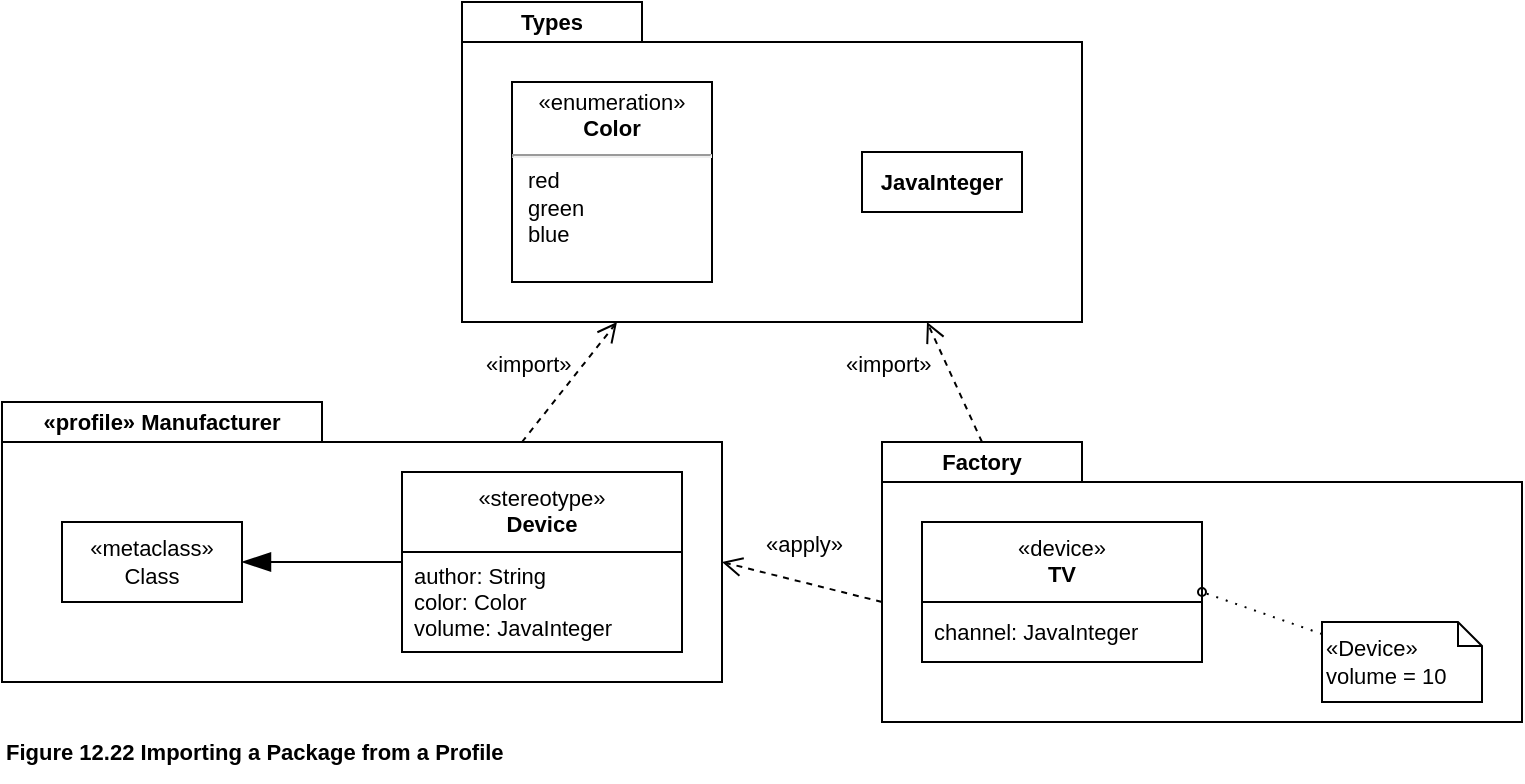 <mxfile version="21.6.5" type="device">
  <diagram name="Page-1" id="TcjQnERcQWv9h03Iimbc">
    <mxGraphModel dx="880" dy="545" grid="1" gridSize="10" guides="1" tooltips="1" connect="1" arrows="1" fold="1" page="1" pageScale="1" pageWidth="1169" pageHeight="827" math="0" shadow="0">
      <root>
        <mxCell id="0" />
        <mxCell id="1" parent="0" />
        <mxCell id="SAPRyXW1DCSVI-HbmaNv-7" value="Factory" style="shape=folder;fontStyle=1;tabWidth=100;tabHeight=20;tabPosition=left;html=1;boundedLbl=1;labelInHeader=1;container=1;collapsible=0;recursiveResize=0;whiteSpace=wrap;fontFamily=Helvetica;fontSize=11;fontColor=default;" vertex="1" parent="1">
          <mxGeometry x="440" y="220" width="320" height="140" as="geometry" />
        </mxCell>
        <mxCell id="SAPRyXW1DCSVI-HbmaNv-12" value="«device»&lt;br&gt;&lt;b&gt;TV&lt;/b&gt;" style="swimlane;fontStyle=0;align=center;verticalAlign=top;childLayout=stackLayout;horizontal=1;startSize=40;horizontalStack=0;resizeParent=1;resizeParentMax=0;resizeLast=0;collapsible=0;marginBottom=0;html=1;whiteSpace=wrap;fontFamily=Helvetica;fontSize=11;fontColor=default;" vertex="1" parent="SAPRyXW1DCSVI-HbmaNv-7">
          <mxGeometry x="20" y="40" width="140" height="70" as="geometry" />
        </mxCell>
        <mxCell id="SAPRyXW1DCSVI-HbmaNv-13" value="channel: JavaInteger" style="text;html=1;strokeColor=none;fillColor=none;align=left;verticalAlign=middle;spacingLeft=4;spacingRight=4;overflow=hidden;rotatable=0;points=[[0,0.5],[1,0.5]];portConstraint=eastwest;whiteSpace=wrap;fontSize=11;fontFamily=Helvetica;fontColor=default;" vertex="1" parent="SAPRyXW1DCSVI-HbmaNv-12">
          <mxGeometry y="40" width="140" height="30" as="geometry" />
        </mxCell>
        <mxCell id="SAPRyXW1DCSVI-HbmaNv-17" style="edgeStyle=none;shape=connector;rounded=0;orthogonalLoop=1;jettySize=auto;html=1;entryX=1;entryY=0.5;entryDx=0;entryDy=0;labelBackgroundColor=none;strokeColor=default;fontFamily=Helvetica;fontSize=11;fontColor=default;startArrow=none;startFill=0;endArrow=oval;endFill=0;endSize=4;dashed=1;dashPattern=1 4;" edge="1" parent="SAPRyXW1DCSVI-HbmaNv-7" source="SAPRyXW1DCSVI-HbmaNv-16" target="SAPRyXW1DCSVI-HbmaNv-12">
          <mxGeometry relative="1" as="geometry" />
        </mxCell>
        <mxCell id="SAPRyXW1DCSVI-HbmaNv-16" value="«Device»&lt;br&gt;volume = 10" style="shape=note2;boundedLbl=1;whiteSpace=wrap;html=1;size=12;verticalAlign=middle;align=left;fontFamily=Helvetica;fontSize=11;fontColor=default;" vertex="1" parent="SAPRyXW1DCSVI-HbmaNv-7">
          <mxGeometry x="220" y="90" width="80" height="40" as="geometry" />
        </mxCell>
        <mxCell id="SAPRyXW1DCSVI-HbmaNv-3" value="Types" style="shape=folder;fontStyle=1;tabWidth=90;tabHeight=20;tabPosition=left;html=1;boundedLbl=1;labelInHeader=1;container=1;collapsible=0;recursiveResize=0;whiteSpace=wrap;fontFamily=Helvetica;fontSize=11;fontColor=default;" vertex="1" parent="1">
          <mxGeometry x="230" width="310" height="160" as="geometry" />
        </mxCell>
        <mxCell id="SAPRyXW1DCSVI-HbmaNv-4" value="&lt;b&gt;JavaInteger&lt;/b&gt;" style="html=1;whiteSpace=wrap;fontFamily=Helvetica;fontSize=11;fontColor=default;" vertex="1" parent="SAPRyXW1DCSVI-HbmaNv-3">
          <mxGeometry width="80" height="30" relative="1" as="geometry">
            <mxPoint x="200" y="75" as="offset" />
          </mxGeometry>
        </mxCell>
        <mxCell id="SAPRyXW1DCSVI-HbmaNv-23" value="&lt;p style=&quot;margin:0px;margin-top:4px;text-align:center;&quot;&gt;«enumeration»&lt;br&gt;&lt;b&gt;Color&lt;/b&gt;&lt;/p&gt;&lt;hr&gt;&lt;p style=&quot;margin:0px;margin-left:8px;text-align:left;&quot;&gt;red&lt;br&gt;green&lt;/p&gt;&lt;p style=&quot;margin:0px;margin-left:8px;text-align:left;&quot;&gt;blue&lt;/p&gt;" style="shape=rect;html=1;overflow=fill;whiteSpace=wrap;fontFamily=Helvetica;fontSize=11;fontColor=default;" vertex="1" parent="SAPRyXW1DCSVI-HbmaNv-3">
          <mxGeometry x="25" y="40" width="100" height="100" as="geometry" />
        </mxCell>
        <mxCell id="SAPRyXW1DCSVI-HbmaNv-5" value="«profile» Manufacturer" style="shape=folder;fontStyle=1;tabWidth=160;tabHeight=20;tabPosition=left;html=1;boundedLbl=1;labelInHeader=1;container=1;collapsible=0;recursiveResize=0;whiteSpace=wrap;fontFamily=Helvetica;fontSize=11;fontColor=default;" vertex="1" parent="1">
          <mxGeometry y="200" width="360" height="140" as="geometry" />
        </mxCell>
        <mxCell id="SAPRyXW1DCSVI-HbmaNv-6" value="«metaclass»&lt;br&gt;Class" style="html=1;whiteSpace=wrap;fontFamily=Helvetica;fontSize=11;fontColor=default;" vertex="1" parent="SAPRyXW1DCSVI-HbmaNv-5">
          <mxGeometry width="90" height="40" relative="1" as="geometry">
            <mxPoint x="30" y="60" as="offset" />
          </mxGeometry>
        </mxCell>
        <mxCell id="SAPRyXW1DCSVI-HbmaNv-11" style="edgeStyle=none;shape=connector;rounded=0;orthogonalLoop=1;jettySize=auto;html=1;labelBackgroundColor=none;strokeColor=default;fontFamily=Helvetica;fontSize=11;fontColor=default;startArrow=none;startFill=0;endArrow=blockThin;endFill=1;endSize=12;exitX=0;exitY=0.5;exitDx=0;exitDy=0;" edge="1" parent="SAPRyXW1DCSVI-HbmaNv-5" source="SAPRyXW1DCSVI-HbmaNv-9" target="SAPRyXW1DCSVI-HbmaNv-6">
          <mxGeometry relative="1" as="geometry">
            <mxPoint x="120" y="80" as="targetPoint" />
          </mxGeometry>
        </mxCell>
        <mxCell id="SAPRyXW1DCSVI-HbmaNv-9" value="«stereotype»&lt;br&gt;&lt;b&gt;Device&lt;/b&gt;" style="swimlane;fontStyle=0;align=center;verticalAlign=top;childLayout=stackLayout;horizontal=1;startSize=40;horizontalStack=0;resizeParent=1;resizeParentMax=0;resizeLast=0;collapsible=0;marginBottom=0;html=1;whiteSpace=wrap;fontFamily=Helvetica;fontSize=11;fontColor=default;" vertex="1" parent="SAPRyXW1DCSVI-HbmaNv-5">
          <mxGeometry x="200" y="35" width="140" height="90" as="geometry" />
        </mxCell>
        <mxCell id="SAPRyXW1DCSVI-HbmaNv-10" value="author: String&lt;br&gt;color: Color&lt;br&gt;volume: JavaInteger" style="text;html=1;strokeColor=none;fillColor=none;align=left;verticalAlign=middle;spacingLeft=4;spacingRight=4;overflow=hidden;rotatable=0;points=[[0,0.5],[1,0.5]];portConstraint=eastwest;whiteSpace=wrap;fontSize=11;fontFamily=Helvetica;fontColor=default;" vertex="1" parent="SAPRyXW1DCSVI-HbmaNv-9">
          <mxGeometry y="40" width="140" height="50" as="geometry" />
        </mxCell>
        <mxCell id="SAPRyXW1DCSVI-HbmaNv-18" value="«import»" style="endArrow=open;startArrow=none;endFill=0;startFill=0;endSize=8;html=1;verticalAlign=bottom;dashed=1;labelBackgroundColor=none;rounded=0;strokeColor=default;fontFamily=Helvetica;fontSize=11;fontColor=default;shape=connector;exitX=0;exitY=0;exitDx=260;exitDy=20;exitPerimeter=0;entryX=0.25;entryY=1;entryDx=0;entryDy=0;entryPerimeter=0;align=left;" edge="1" parent="1" source="SAPRyXW1DCSVI-HbmaNv-5" target="SAPRyXW1DCSVI-HbmaNv-3">
          <mxGeometry x="-0.71" y="34" width="160" relative="1" as="geometry">
            <mxPoint x="350" y="370" as="sourcePoint" />
            <mxPoint x="510" y="370" as="targetPoint" />
            <mxPoint as="offset" />
          </mxGeometry>
        </mxCell>
        <mxCell id="SAPRyXW1DCSVI-HbmaNv-19" value="«import»" style="endArrow=open;startArrow=none;endFill=0;startFill=0;endSize=8;html=1;verticalAlign=bottom;dashed=1;labelBackgroundColor=none;rounded=0;strokeColor=default;fontFamily=Helvetica;fontSize=11;fontColor=default;shape=connector;exitX=0;exitY=0;exitDx=50;exitDy=0;exitPerimeter=0;entryX=0.75;entryY=1;entryDx=0;entryDy=0;entryPerimeter=0;align=left;" edge="1" parent="1" source="SAPRyXW1DCSVI-HbmaNv-7" target="SAPRyXW1DCSVI-HbmaNv-3">
          <mxGeometry x="0.71" y="51" width="160" relative="1" as="geometry">
            <mxPoint x="270" y="290" as="sourcePoint" />
            <mxPoint x="408" y="180" as="targetPoint" />
            <mxPoint as="offset" />
          </mxGeometry>
        </mxCell>
        <mxCell id="SAPRyXW1DCSVI-HbmaNv-22" value="«apply»" style="endArrow=open;startArrow=none;endFill=0;startFill=0;endSize=8;html=1;verticalAlign=bottom;dashed=1;labelBackgroundColor=none;rounded=0;strokeColor=default;fontFamily=Helvetica;fontSize=11;fontColor=default;shape=connector;exitX=0;exitY=0;exitDx=0;exitDy=80;exitPerimeter=0;entryX=0;entryY=0;entryDx=360;entryDy=80;entryPerimeter=0;align=left;" edge="1" parent="1" source="SAPRyXW1DCSVI-HbmaNv-7" target="SAPRyXW1DCSVI-HbmaNv-5">
          <mxGeometry x="0.529" y="-5" width="160" relative="1" as="geometry">
            <mxPoint x="500" y="230" as="sourcePoint" />
            <mxPoint x="473" y="170" as="targetPoint" />
            <mxPoint as="offset" />
          </mxGeometry>
        </mxCell>
        <mxCell id="SAPRyXW1DCSVI-HbmaNv-24" value="&lt;b&gt;Figure 12.22 Importing a Package from a Profile&lt;/b&gt;" style="text;html=1;align=left;verticalAlign=middle;resizable=0;points=[];autosize=1;strokeColor=none;fillColor=none;fontSize=11;fontFamily=Helvetica;fontColor=default;" vertex="1" parent="1">
          <mxGeometry y="360" width="270" height="30" as="geometry" />
        </mxCell>
      </root>
    </mxGraphModel>
  </diagram>
</mxfile>
